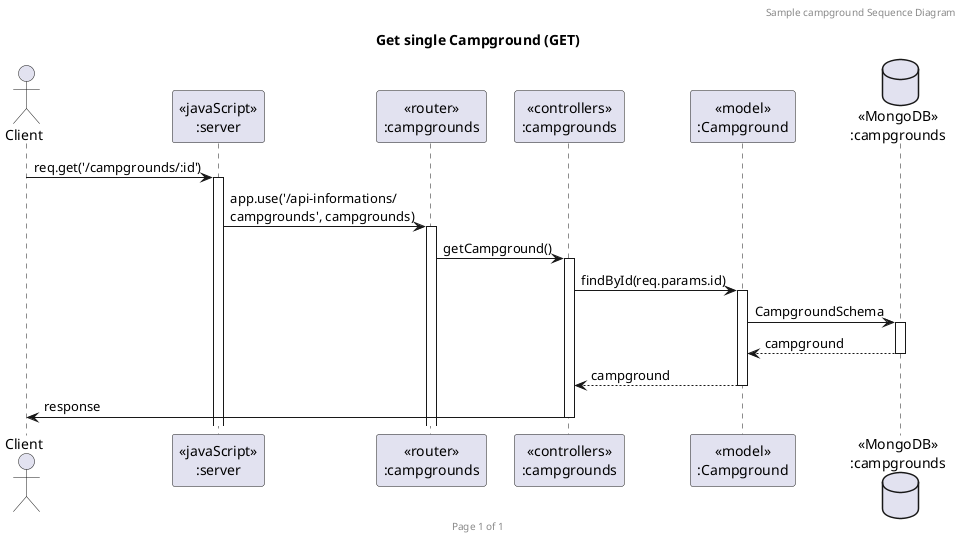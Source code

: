 @startuml Get single Campground (GET)Campground

header Sample campground Sequence Diagram
footer Page %page% of %lastpage%
title "Get single Campground (GET)"

actor "Client" as client
participant "<<javaScript>>\n:server" as server
participant "<<router>>\n:campgrounds" as routerCampgrounds
participant "<<controllers>>\n:campgrounds" as controllersCampgrounds
participant "<<model>>\n:Campground" as modelCampground
database "<<MongoDB>>\n:campgrounds" as CampgroundsDatabase

client->server ++:req.get('/campgrounds/:id')
server->routerCampgrounds ++:app.use('/api-informations/\ncampgrounds', campgrounds)
routerCampgrounds -> controllersCampgrounds ++:getCampground()
controllersCampgrounds->modelCampground ++:findById(req.params.id)
modelCampground ->CampgroundsDatabase ++: CampgroundSchema
CampgroundsDatabase --> modelCampground --: campground
controllersCampgrounds <-- modelCampground --:campground
controllersCampgrounds->client --:response

@enduml

